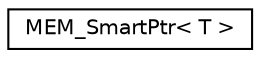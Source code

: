 digraph G
{
  edge [fontname="Helvetica",fontsize="10",labelfontname="Helvetica",labelfontsize="10"];
  node [fontname="Helvetica",fontsize="10",shape=record];
  rankdir=LR;
  Node1 [label="MEM_SmartPtr\< T \>",height=0.2,width=0.4,color="black", fillcolor="white", style="filled",URL="$d1/d26/classMEM__SmartPtr.html"];
}
